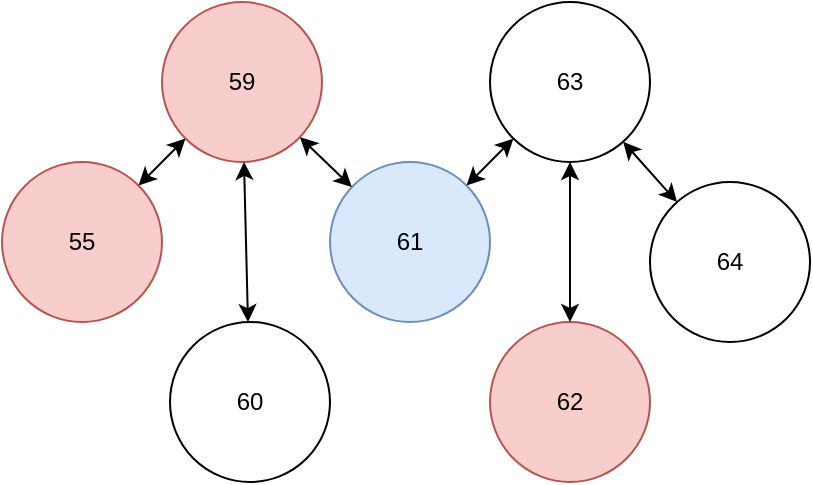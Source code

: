 <mxfile version="16.2.6" type="google"><diagram id="pVS9nut2ClXjkaNTVSF_" name="Page-1"><mxGraphModel dx="1422" dy="762" grid="1" gridSize="10" guides="1" tooltips="1" connect="1" arrows="1" fold="1" page="1" pageScale="1" pageWidth="827" pageHeight="1169" math="0" shadow="0"><root><mxCell id="0"/><mxCell id="1" parent="0"/><mxCell id="nAwgdg_jQO0g9IbYK5ij-1" value="&lt;font style=&quot;vertical-align: inherit&quot;&gt;&lt;font style=&quot;vertical-align: inherit&quot;&gt;55&lt;/font&gt;&lt;/font&gt;" style="ellipse;whiteSpace=wrap;html=1;aspect=fixed;fillColor=#f8cecc;strokeColor=#b85450;" vertex="1" parent="1"><mxGeometry x="210" y="360" width="80" height="80" as="geometry"/></mxCell><mxCell id="nAwgdg_jQO0g9IbYK5ij-2" value="&lt;font style=&quot;vertical-align: inherit&quot;&gt;&lt;font style=&quot;vertical-align: inherit&quot;&gt;&lt;font style=&quot;vertical-align: inherit&quot;&gt;&lt;font style=&quot;vertical-align: inherit&quot;&gt;&lt;font style=&quot;vertical-align: inherit&quot;&gt;&lt;font style=&quot;vertical-align: inherit&quot;&gt;59&lt;/font&gt;&lt;/font&gt;&lt;/font&gt;&lt;/font&gt;&lt;/font&gt;&lt;/font&gt;" style="ellipse;whiteSpace=wrap;html=1;aspect=fixed;fillColor=#f8cecc;strokeColor=#b85450;" vertex="1" parent="1"><mxGeometry x="290" y="280" width="80" height="80" as="geometry"/></mxCell><mxCell id="nAwgdg_jQO0g9IbYK5ij-4" value="&lt;font style=&quot;vertical-align: inherit&quot;&gt;&lt;font style=&quot;vertical-align: inherit&quot;&gt;&lt;font style=&quot;vertical-align: inherit&quot;&gt;&lt;font style=&quot;vertical-align: inherit&quot;&gt;60&lt;/font&gt;&lt;/font&gt;&lt;/font&gt;&lt;/font&gt;" style="ellipse;whiteSpace=wrap;html=1;aspect=fixed;" vertex="1" parent="1"><mxGeometry x="294" y="440" width="80" height="80" as="geometry"/></mxCell><mxCell id="nAwgdg_jQO0g9IbYK5ij-5" value="&lt;font style=&quot;vertical-align: inherit&quot;&gt;&lt;font style=&quot;vertical-align: inherit&quot;&gt;&lt;font style=&quot;vertical-align: inherit&quot;&gt;&lt;font style=&quot;vertical-align: inherit&quot;&gt;&lt;font style=&quot;vertical-align: inherit&quot;&gt;&lt;font style=&quot;vertical-align: inherit&quot;&gt;61&lt;/font&gt;&lt;/font&gt;&lt;/font&gt;&lt;/font&gt;&lt;/font&gt;&lt;/font&gt;" style="ellipse;whiteSpace=wrap;html=1;aspect=fixed;fillColor=#dae8fc;strokeColor=#6c8ebf;" vertex="1" parent="1"><mxGeometry x="374" y="360" width="80" height="80" as="geometry"/></mxCell><mxCell id="nAwgdg_jQO0g9IbYK5ij-13" value="&lt;font style=&quot;vertical-align: inherit&quot;&gt;&lt;font style=&quot;vertical-align: inherit&quot;&gt;63&lt;/font&gt;&lt;/font&gt;" style="ellipse;whiteSpace=wrap;html=1;aspect=fixed;" vertex="1" parent="1"><mxGeometry x="454" y="280" width="80" height="80" as="geometry"/></mxCell><mxCell id="nAwgdg_jQO0g9IbYK5ij-14" value="&lt;font style=&quot;vertical-align: inherit&quot;&gt;&lt;font style=&quot;vertical-align: inherit&quot;&gt;64&lt;/font&gt;&lt;/font&gt;" style="ellipse;whiteSpace=wrap;html=1;aspect=fixed;" vertex="1" parent="1"><mxGeometry x="534" y="370" width="80" height="80" as="geometry"/></mxCell><mxCell id="nAwgdg_jQO0g9IbYK5ij-16" value="" style="endArrow=classic;startArrow=classic;html=1;rounded=0;" edge="1" parent="1" source="nAwgdg_jQO0g9IbYK5ij-4" target="nAwgdg_jQO0g9IbYK5ij-2"><mxGeometry width="50" height="50" relative="1" as="geometry"><mxPoint x="330" y="300" as="sourcePoint"/><mxPoint x="440" y="370" as="targetPoint"/></mxGeometry></mxCell><mxCell id="nAwgdg_jQO0g9IbYK5ij-17" value="" style="endArrow=classic;startArrow=classic;html=1;rounded=0;" edge="1" parent="1" source="nAwgdg_jQO0g9IbYK5ij-1" target="nAwgdg_jQO0g9IbYK5ij-2"><mxGeometry width="50" height="50" relative="1" as="geometry"><mxPoint x="390" y="420" as="sourcePoint"/><mxPoint x="500" y="280" as="targetPoint"/></mxGeometry></mxCell><mxCell id="nAwgdg_jQO0g9IbYK5ij-18" value="" style="endArrow=classic;startArrow=classic;html=1;rounded=0;" edge="1" parent="1" source="nAwgdg_jQO0g9IbYK5ij-13" target="nAwgdg_jQO0g9IbYK5ij-5"><mxGeometry width="50" height="50" relative="1" as="geometry"><mxPoint x="330" y="460" as="sourcePoint"/><mxPoint x="380" y="410" as="targetPoint"/></mxGeometry></mxCell><mxCell id="nAwgdg_jQO0g9IbYK5ij-20" value="" style="endArrow=classic;startArrow=classic;html=1;rounded=0;" edge="1" parent="1" source="nAwgdg_jQO0g9IbYK5ij-5" target="nAwgdg_jQO0g9IbYK5ij-2"><mxGeometry width="50" height="50" relative="1" as="geometry"><mxPoint x="540" y="480" as="sourcePoint"/><mxPoint x="440" y="370" as="targetPoint"/></mxGeometry></mxCell><mxCell id="nAwgdg_jQO0g9IbYK5ij-6" value="&lt;font style=&quot;vertical-align: inherit&quot;&gt;&lt;font style=&quot;vertical-align: inherit&quot;&gt;&lt;font style=&quot;vertical-align: inherit&quot;&gt;&lt;font style=&quot;vertical-align: inherit&quot;&gt;&lt;font style=&quot;vertical-align: inherit&quot;&gt;&lt;font style=&quot;vertical-align: inherit&quot;&gt;&lt;font style=&quot;vertical-align: inherit&quot;&gt;&lt;font style=&quot;vertical-align: inherit&quot;&gt;62&lt;/font&gt;&lt;/font&gt;&lt;/font&gt;&lt;/font&gt;&lt;/font&gt;&lt;/font&gt;&lt;/font&gt;&lt;/font&gt;" style="ellipse;whiteSpace=wrap;html=1;aspect=fixed;fillColor=#f8cecc;strokeColor=#b85450;" vertex="1" parent="1"><mxGeometry x="454" y="440" width="80" height="80" as="geometry"/></mxCell><mxCell id="nAwgdg_jQO0g9IbYK5ij-25" value="" style="endArrow=classic;startArrow=classic;html=1;rounded=0;" edge="1" parent="1" source="nAwgdg_jQO0g9IbYK5ij-14" target="nAwgdg_jQO0g9IbYK5ij-13"><mxGeometry width="50" height="50" relative="1" as="geometry"><mxPoint x="770" y="320" as="sourcePoint"/><mxPoint x="50" y="420" as="targetPoint"/></mxGeometry></mxCell><mxCell id="nAwgdg_jQO0g9IbYK5ij-27" value="" style="endArrow=classic;startArrow=classic;html=1;rounded=0;" edge="1" parent="1" source="nAwgdg_jQO0g9IbYK5ij-6" target="nAwgdg_jQO0g9IbYK5ij-13"><mxGeometry width="50" height="50" relative="1" as="geometry"><mxPoint x="390" y="420" as="sourcePoint"/><mxPoint x="440" y="370" as="targetPoint"/></mxGeometry></mxCell></root></mxGraphModel></diagram></mxfile>